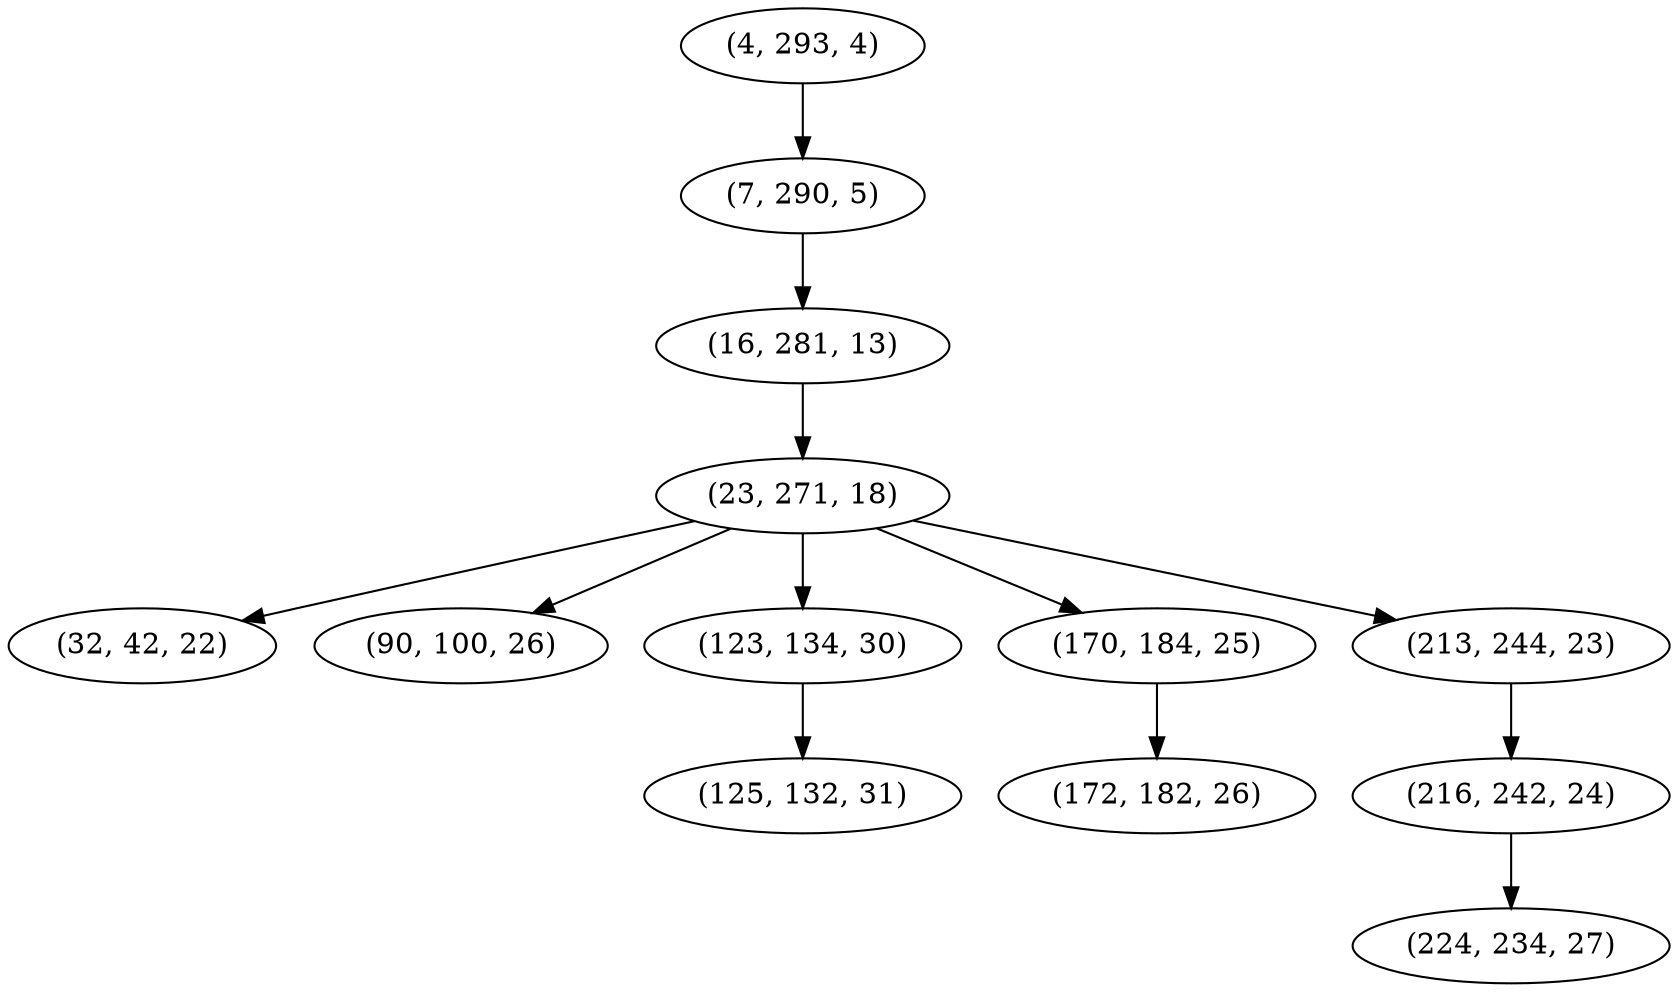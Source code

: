 digraph tree {
    "(4, 293, 4)";
    "(7, 290, 5)";
    "(16, 281, 13)";
    "(23, 271, 18)";
    "(32, 42, 22)";
    "(90, 100, 26)";
    "(123, 134, 30)";
    "(125, 132, 31)";
    "(170, 184, 25)";
    "(172, 182, 26)";
    "(213, 244, 23)";
    "(216, 242, 24)";
    "(224, 234, 27)";
    "(4, 293, 4)" -> "(7, 290, 5)";
    "(7, 290, 5)" -> "(16, 281, 13)";
    "(16, 281, 13)" -> "(23, 271, 18)";
    "(23, 271, 18)" -> "(32, 42, 22)";
    "(23, 271, 18)" -> "(90, 100, 26)";
    "(23, 271, 18)" -> "(123, 134, 30)";
    "(23, 271, 18)" -> "(170, 184, 25)";
    "(23, 271, 18)" -> "(213, 244, 23)";
    "(123, 134, 30)" -> "(125, 132, 31)";
    "(170, 184, 25)" -> "(172, 182, 26)";
    "(213, 244, 23)" -> "(216, 242, 24)";
    "(216, 242, 24)" -> "(224, 234, 27)";
}
